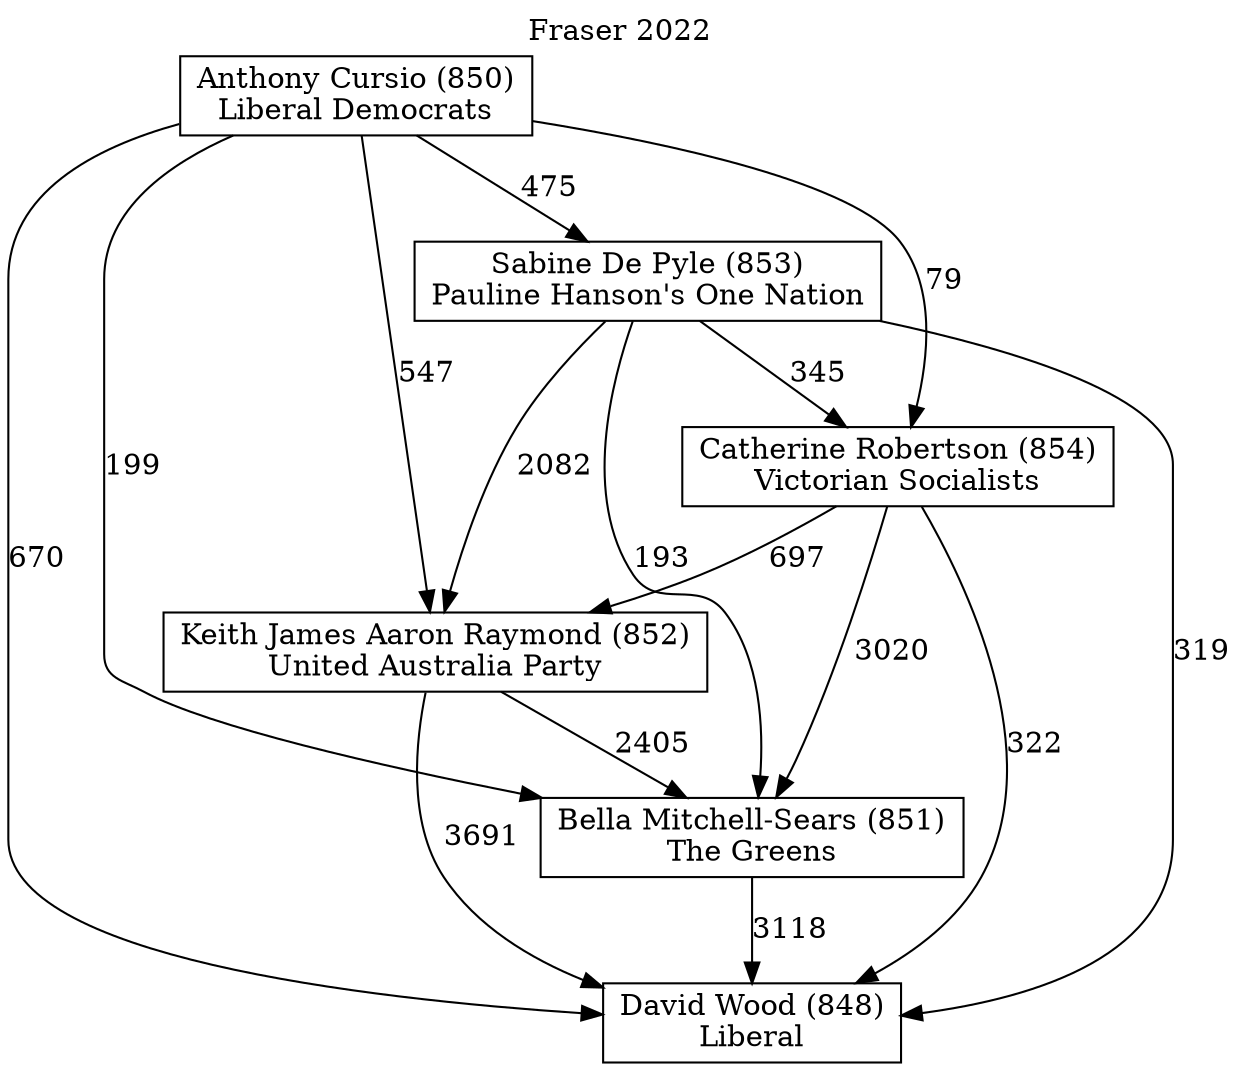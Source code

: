 // House preference flow
digraph "David Wood (848)_Fraser_2022" {
	graph [label="Fraser 2022" labelloc=t mclimit=2]
	node [shape=box]
	"David Wood (848)" [label="David Wood (848)
Liberal"]
	"Bella Mitchell-Sears (851)" [label="Bella Mitchell-Sears (851)
The Greens"]
	"Keith James Aaron Raymond (852)" [label="Keith James Aaron Raymond (852)
United Australia Party"]
	"Catherine Robertson (854)" [label="Catherine Robertson (854)
Victorian Socialists"]
	"Sabine De Pyle (853)" [label="Sabine De Pyle (853)
Pauline Hanson's One Nation"]
	"Anthony Cursio (850)" [label="Anthony Cursio (850)
Liberal Democrats"]
	"Bella Mitchell-Sears (851)" -> "David Wood (848)" [label=3118]
	"Keith James Aaron Raymond (852)" -> "Bella Mitchell-Sears (851)" [label=2405]
	"Catherine Robertson (854)" -> "Keith James Aaron Raymond (852)" [label=697]
	"Sabine De Pyle (853)" -> "Catherine Robertson (854)" [label=345]
	"Anthony Cursio (850)" -> "Sabine De Pyle (853)" [label=475]
	"Keith James Aaron Raymond (852)" -> "David Wood (848)" [label=3691]
	"Catherine Robertson (854)" -> "David Wood (848)" [label=322]
	"Sabine De Pyle (853)" -> "David Wood (848)" [label=319]
	"Anthony Cursio (850)" -> "David Wood (848)" [label=670]
	"Anthony Cursio (850)" -> "Catherine Robertson (854)" [label=79]
	"Sabine De Pyle (853)" -> "Keith James Aaron Raymond (852)" [label=2082]
	"Anthony Cursio (850)" -> "Keith James Aaron Raymond (852)" [label=547]
	"Catherine Robertson (854)" -> "Bella Mitchell-Sears (851)" [label=3020]
	"Sabine De Pyle (853)" -> "Bella Mitchell-Sears (851)" [label=193]
	"Anthony Cursio (850)" -> "Bella Mitchell-Sears (851)" [label=199]
}
